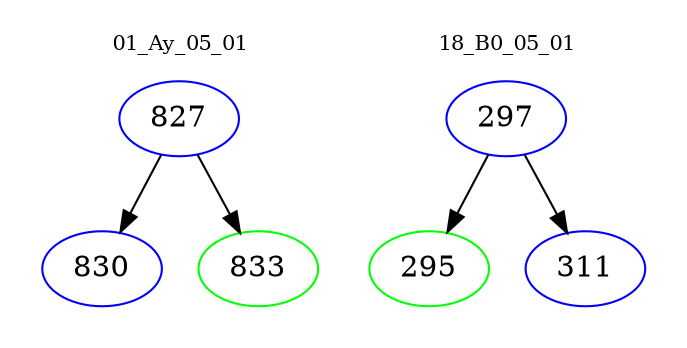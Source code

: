 digraph{
subgraph cluster_0 {
color = white
label = "01_Ay_05_01";
fontsize=10;
T0_827 [label="827", color="blue"]
T0_827 -> T0_830 [color="black"]
T0_830 [label="830", color="blue"]
T0_827 -> T0_833 [color="black"]
T0_833 [label="833", color="green"]
}
subgraph cluster_1 {
color = white
label = "18_B0_05_01";
fontsize=10;
T1_297 [label="297", color="blue"]
T1_297 -> T1_295 [color="black"]
T1_295 [label="295", color="green"]
T1_297 -> T1_311 [color="black"]
T1_311 [label="311", color="blue"]
}
}
